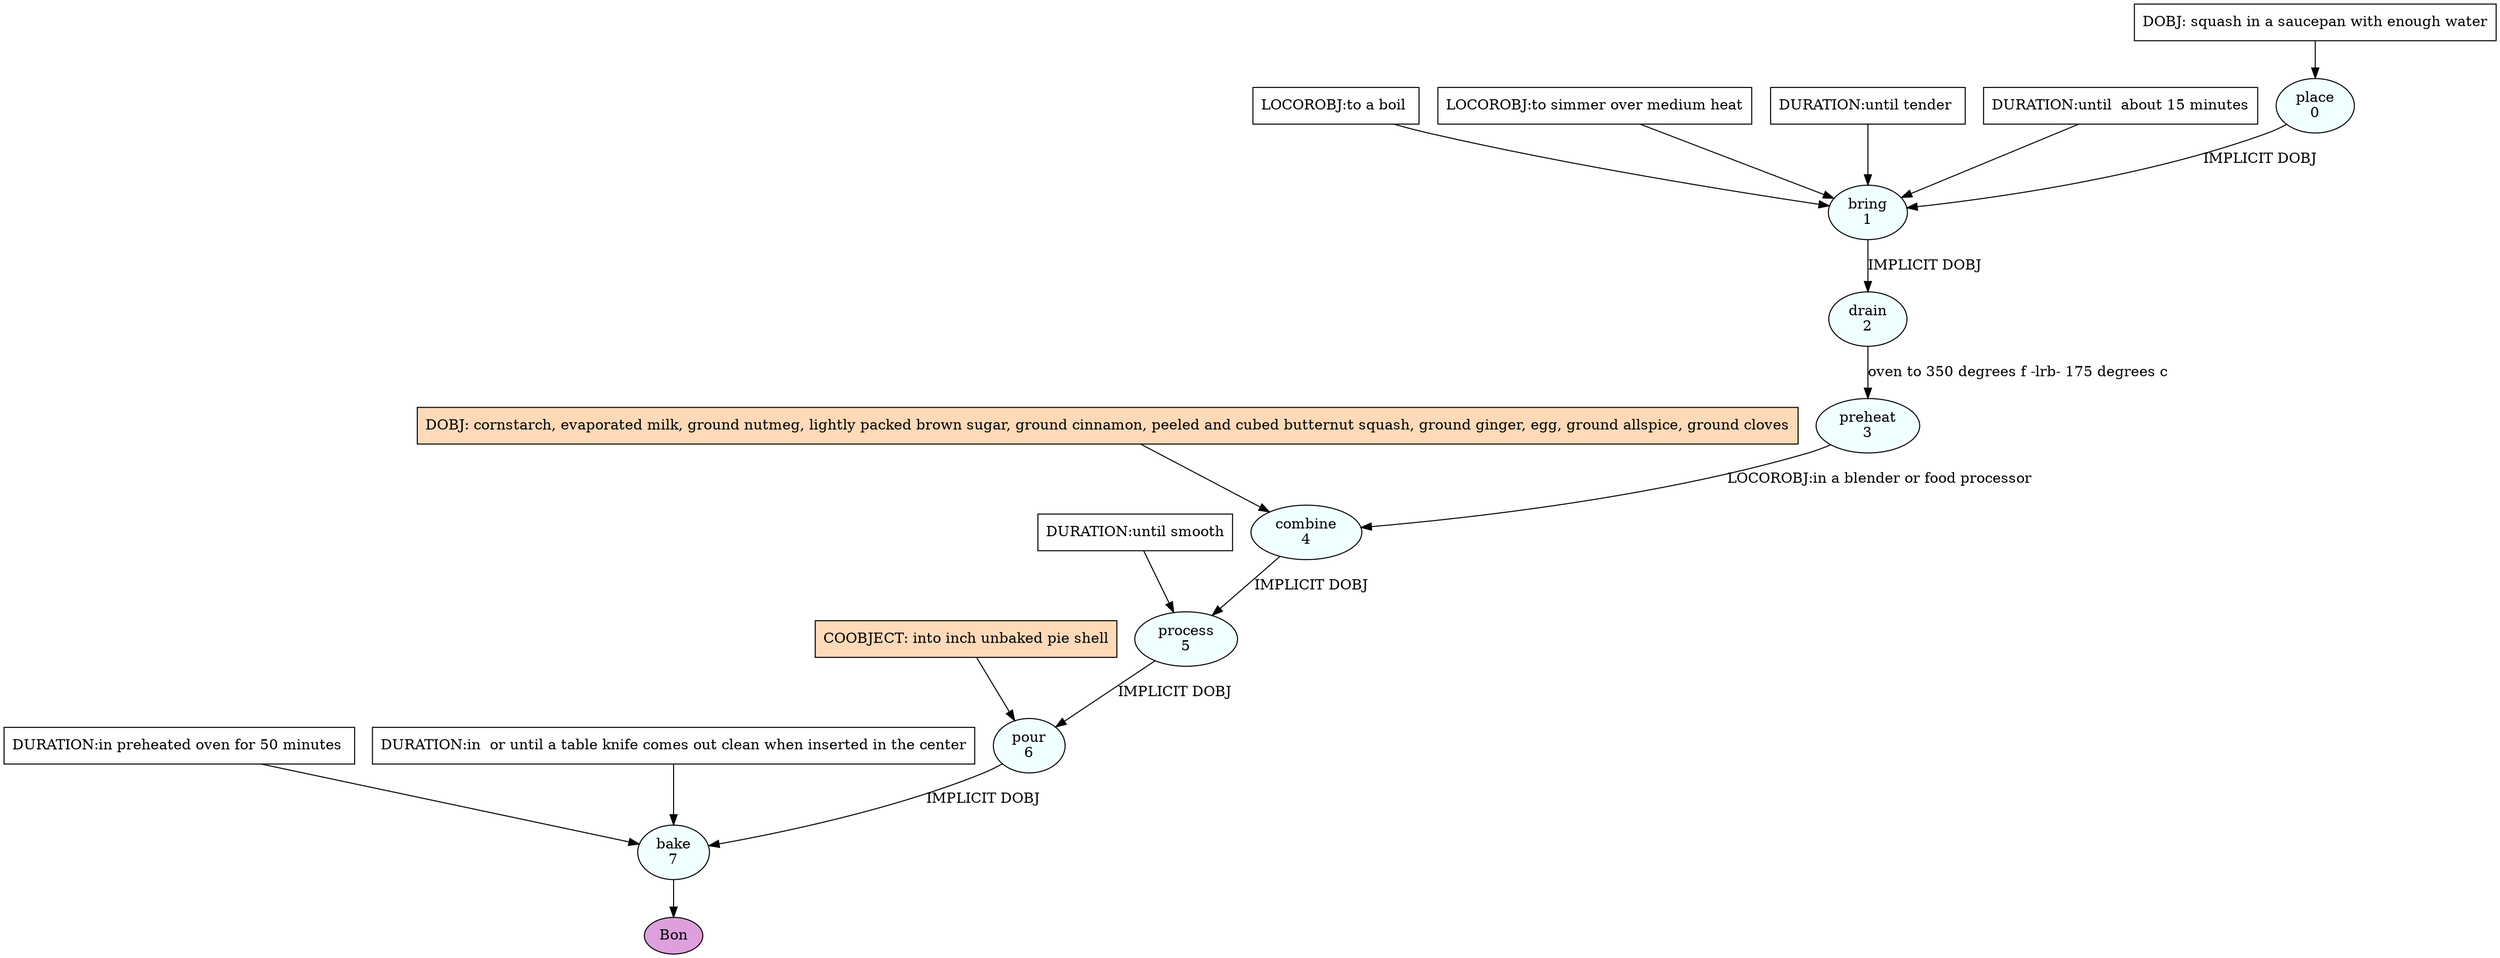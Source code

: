 digraph recipe {
E0[label="place
0", shape=oval, style=filled, fillcolor=azure]
E1[label="bring
1", shape=oval, style=filled, fillcolor=azure]
E2[label="drain
2", shape=oval, style=filled, fillcolor=azure]
E3[label="preheat
3", shape=oval, style=filled, fillcolor=azure]
E4[label="combine
4", shape=oval, style=filled, fillcolor=azure]
E5[label="process
5", shape=oval, style=filled, fillcolor=azure]
E6[label="pour
6", shape=oval, style=filled, fillcolor=azure]
E7[label="bake
7", shape=oval, style=filled, fillcolor=azure]
D0[label="DOBJ: squash in a saucepan with enough water", shape=box, style=filled, fillcolor=white]
D0 -> E0
E0 -> E1 [label="IMPLICIT DOBJ"]
P1_0_0[label="LOCOROBJ:to a boil ", shape=box, style=filled, fillcolor=white]
P1_0_0 -> E1
P1_0_1[label="LOCOROBJ:to simmer over medium heat", shape=box, style=filled, fillcolor=white]
P1_0_1 -> E1
P1_1_0[label="DURATION:until tender ", shape=box, style=filled, fillcolor=white]
P1_1_0 -> E1
P1_1_1[label="DURATION:until  about 15 minutes", shape=box, style=filled, fillcolor=white]
P1_1_1 -> E1
E1 -> E2 [label="IMPLICIT DOBJ"]
E2 -> E3 [label="oven to 350 degrees f -lrb- 175 degrees c"]
D4_ing[label="DOBJ: cornstarch, evaporated milk, ground nutmeg, lightly packed brown sugar, ground cinnamon, peeled and cubed butternut squash, ground ginger, egg, ground allspice, ground cloves", shape=box, style=filled, fillcolor=peachpuff]
D4_ing -> E4
E3 -> E4 [label="LOCOROBJ:in a blender or food processor"]
E4 -> E5 [label="IMPLICIT DOBJ"]
P5_0_0[label="DURATION:until smooth", shape=box, style=filled, fillcolor=white]
P5_0_0 -> E5
E5 -> E6 [label="IMPLICIT DOBJ"]
P6_0_ing[label="COOBJECT: into inch unbaked pie shell", shape=box, style=filled, fillcolor=peachpuff]
P6_0_ing -> E6
E6 -> E7 [label="IMPLICIT DOBJ"]
P7_0_0[label="DURATION:in preheated oven for 50 minutes ", shape=box, style=filled, fillcolor=white]
P7_0_0 -> E7
P7_0_1[label="DURATION:in  or until a table knife comes out clean when inserted in the center", shape=box, style=filled, fillcolor=white]
P7_0_1 -> E7
EOR[label="Bon", shape=oval, style=filled, fillcolor=plum]
E7 -> EOR
}
